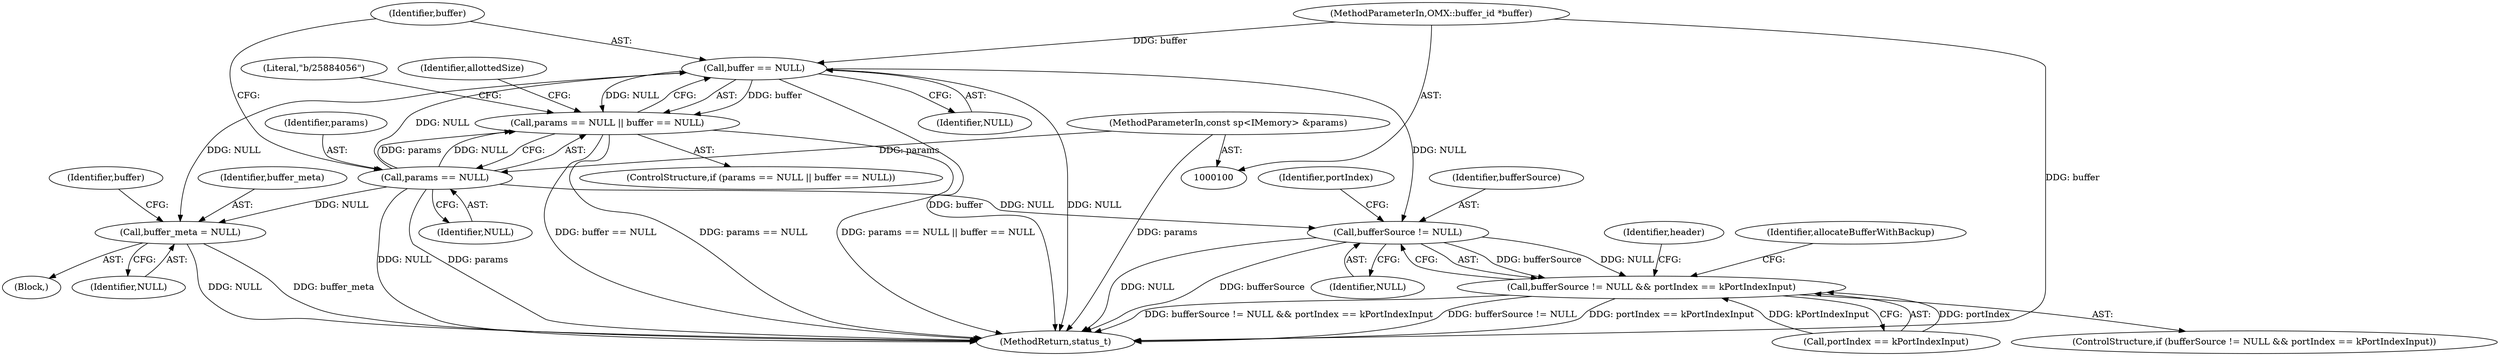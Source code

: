 digraph "0_Android_0f177948ae2640bfe4d70f8e4248e106406b3b0a_5@pointer" {
"1000111" [label="(Call,buffer == NULL)"];
"1000103" [label="(MethodParameterIn,OMX::buffer_id *buffer)"];
"1000108" [label="(Call,params == NULL)"];
"1000102" [label="(MethodParameterIn,const sp<IMemory> &params)"];
"1000107" [label="(Call,params == NULL || buffer == NULL)"];
"1000159" [label="(Call,buffer_meta = NULL)"];
"1000186" [label="(Call,bufferSource != NULL)"];
"1000185" [label="(Call,bufferSource != NULL && portIndex == kPortIndexInput)"];
"1000108" [label="(Call,params == NULL)"];
"1000116" [label="(Literal,\"b/25884056\")"];
"1000189" [label="(Call,portIndex == kPortIndexInput)"];
"1000184" [label="(ControlStructure,if (bufferSource != NULL && portIndex == kPortIndexInput))"];
"1000109" [label="(Identifier,params)"];
"1000111" [label="(Call,buffer == NULL)"];
"1000102" [label="(MethodParameterIn,const sp<IMemory> &params)"];
"1000106" [label="(ControlStructure,if (params == NULL || buffer == NULL))"];
"1000110" [label="(Identifier,NULL)"];
"1000194" [label="(Identifier,header)"];
"1000196" [label="(Identifier,allocateBufferWithBackup)"];
"1000113" [label="(Identifier,NULL)"];
"1000190" [label="(Identifier,portIndex)"];
"1000186" [label="(Call,bufferSource != NULL)"];
"1000147" [label="(Block,)"];
"1000187" [label="(Identifier,bufferSource)"];
"1000112" [label="(Identifier,buffer)"];
"1000159" [label="(Call,buffer_meta = NULL)"];
"1000161" [label="(Identifier,NULL)"];
"1000210" [label="(MethodReturn,status_t)"];
"1000107" [label="(Call,params == NULL || buffer == NULL)"];
"1000185" [label="(Call,bufferSource != NULL && portIndex == kPortIndexInput)"];
"1000122" [label="(Identifier,allottedSize)"];
"1000103" [label="(MethodParameterIn,OMX::buffer_id *buffer)"];
"1000160" [label="(Identifier,buffer_meta)"];
"1000164" [label="(Identifier,buffer)"];
"1000188" [label="(Identifier,NULL)"];
"1000111" -> "1000107"  [label="AST: "];
"1000111" -> "1000113"  [label="CFG: "];
"1000112" -> "1000111"  [label="AST: "];
"1000113" -> "1000111"  [label="AST: "];
"1000107" -> "1000111"  [label="CFG: "];
"1000111" -> "1000210"  [label="DDG: buffer"];
"1000111" -> "1000210"  [label="DDG: NULL"];
"1000111" -> "1000107"  [label="DDG: buffer"];
"1000111" -> "1000107"  [label="DDG: NULL"];
"1000103" -> "1000111"  [label="DDG: buffer"];
"1000108" -> "1000111"  [label="DDG: NULL"];
"1000111" -> "1000159"  [label="DDG: NULL"];
"1000111" -> "1000186"  [label="DDG: NULL"];
"1000103" -> "1000100"  [label="AST: "];
"1000103" -> "1000210"  [label="DDG: buffer"];
"1000108" -> "1000107"  [label="AST: "];
"1000108" -> "1000110"  [label="CFG: "];
"1000109" -> "1000108"  [label="AST: "];
"1000110" -> "1000108"  [label="AST: "];
"1000112" -> "1000108"  [label="CFG: "];
"1000107" -> "1000108"  [label="CFG: "];
"1000108" -> "1000210"  [label="DDG: NULL"];
"1000108" -> "1000210"  [label="DDG: params"];
"1000108" -> "1000107"  [label="DDG: params"];
"1000108" -> "1000107"  [label="DDG: NULL"];
"1000102" -> "1000108"  [label="DDG: params"];
"1000108" -> "1000159"  [label="DDG: NULL"];
"1000108" -> "1000186"  [label="DDG: NULL"];
"1000102" -> "1000100"  [label="AST: "];
"1000102" -> "1000210"  [label="DDG: params"];
"1000107" -> "1000106"  [label="AST: "];
"1000116" -> "1000107"  [label="CFG: "];
"1000122" -> "1000107"  [label="CFG: "];
"1000107" -> "1000210"  [label="DDG: params == NULL"];
"1000107" -> "1000210"  [label="DDG: params == NULL || buffer == NULL"];
"1000107" -> "1000210"  [label="DDG: buffer == NULL"];
"1000159" -> "1000147"  [label="AST: "];
"1000159" -> "1000161"  [label="CFG: "];
"1000160" -> "1000159"  [label="AST: "];
"1000161" -> "1000159"  [label="AST: "];
"1000164" -> "1000159"  [label="CFG: "];
"1000159" -> "1000210"  [label="DDG: buffer_meta"];
"1000159" -> "1000210"  [label="DDG: NULL"];
"1000186" -> "1000185"  [label="AST: "];
"1000186" -> "1000188"  [label="CFG: "];
"1000187" -> "1000186"  [label="AST: "];
"1000188" -> "1000186"  [label="AST: "];
"1000190" -> "1000186"  [label="CFG: "];
"1000185" -> "1000186"  [label="CFG: "];
"1000186" -> "1000210"  [label="DDG: bufferSource"];
"1000186" -> "1000210"  [label="DDG: NULL"];
"1000186" -> "1000185"  [label="DDG: bufferSource"];
"1000186" -> "1000185"  [label="DDG: NULL"];
"1000185" -> "1000184"  [label="AST: "];
"1000185" -> "1000189"  [label="CFG: "];
"1000189" -> "1000185"  [label="AST: "];
"1000194" -> "1000185"  [label="CFG: "];
"1000196" -> "1000185"  [label="CFG: "];
"1000185" -> "1000210"  [label="DDG: bufferSource != NULL && portIndex == kPortIndexInput"];
"1000185" -> "1000210"  [label="DDG: bufferSource != NULL"];
"1000185" -> "1000210"  [label="DDG: portIndex == kPortIndexInput"];
"1000189" -> "1000185"  [label="DDG: portIndex"];
"1000189" -> "1000185"  [label="DDG: kPortIndexInput"];
}
